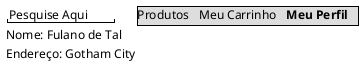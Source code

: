 @startsalt perfil
{
    "Pesquise Aqui" |
    
    {* 
      Produtos | Meu Carrinho | <b>Meu Perfil
    }
   
    Nome: Fulano de Tal
    Endereço: Gotham City
}
@endsalt